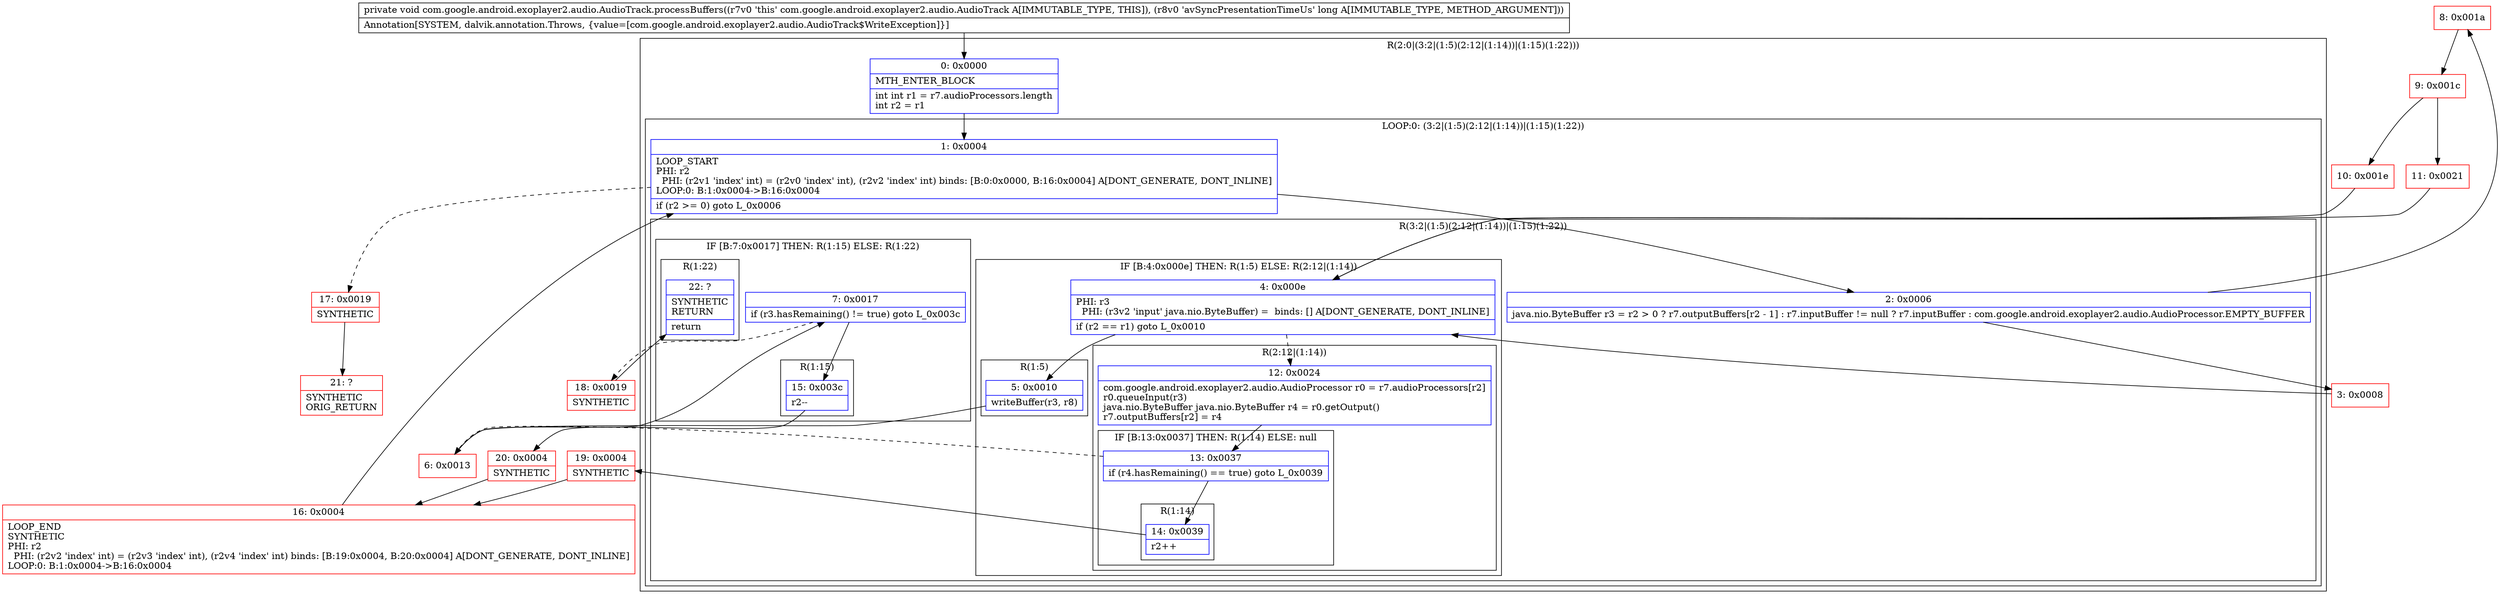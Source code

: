 digraph "CFG forcom.google.android.exoplayer2.audio.AudioTrack.processBuffers(J)V" {
subgraph cluster_Region_1530059218 {
label = "R(2:0|(3:2|(1:5)(2:12|(1:14))|(1:15)(1:22)))";
node [shape=record,color=blue];
Node_0 [shape=record,label="{0\:\ 0x0000|MTH_ENTER_BLOCK\l|int int r1 = r7.audioProcessors.length\lint r2 = r1\l}"];
subgraph cluster_LoopRegion_343678653 {
label = "LOOP:0: (3:2|(1:5)(2:12|(1:14))|(1:15)(1:22))";
node [shape=record,color=blue];
Node_1 [shape=record,label="{1\:\ 0x0004|LOOP_START\lPHI: r2 \l  PHI: (r2v1 'index' int) = (r2v0 'index' int), (r2v2 'index' int) binds: [B:0:0x0000, B:16:0x0004] A[DONT_GENERATE, DONT_INLINE]\lLOOP:0: B:1:0x0004\-\>B:16:0x0004\l|if (r2 \>= 0) goto L_0x0006\l}"];
subgraph cluster_Region_1827977853 {
label = "R(3:2|(1:5)(2:12|(1:14))|(1:15)(1:22))";
node [shape=record,color=blue];
Node_2 [shape=record,label="{2\:\ 0x0006|java.nio.ByteBuffer r3 = r2 \> 0 ? r7.outputBuffers[r2 \- 1] : r7.inputBuffer != null ? r7.inputBuffer : com.google.android.exoplayer2.audio.AudioProcessor.EMPTY_BUFFER\l}"];
subgraph cluster_IfRegion_2021658121 {
label = "IF [B:4:0x000e] THEN: R(1:5) ELSE: R(2:12|(1:14))";
node [shape=record,color=blue];
Node_4 [shape=record,label="{4\:\ 0x000e|PHI: r3 \l  PHI: (r3v2 'input' java.nio.ByteBuffer) =  binds: [] A[DONT_GENERATE, DONT_INLINE]\l|if (r2 == r1) goto L_0x0010\l}"];
subgraph cluster_Region_52002864 {
label = "R(1:5)";
node [shape=record,color=blue];
Node_5 [shape=record,label="{5\:\ 0x0010|writeBuffer(r3, r8)\l}"];
}
subgraph cluster_Region_937464731 {
label = "R(2:12|(1:14))";
node [shape=record,color=blue];
Node_12 [shape=record,label="{12\:\ 0x0024|com.google.android.exoplayer2.audio.AudioProcessor r0 = r7.audioProcessors[r2]\lr0.queueInput(r3)\ljava.nio.ByteBuffer java.nio.ByteBuffer r4 = r0.getOutput()\lr7.outputBuffers[r2] = r4\l}"];
subgraph cluster_IfRegion_1049265355 {
label = "IF [B:13:0x0037] THEN: R(1:14) ELSE: null";
node [shape=record,color=blue];
Node_13 [shape=record,label="{13\:\ 0x0037|if (r4.hasRemaining() == true) goto L_0x0039\l}"];
subgraph cluster_Region_1616339715 {
label = "R(1:14)";
node [shape=record,color=blue];
Node_14 [shape=record,label="{14\:\ 0x0039|r2++\l}"];
}
}
}
}
subgraph cluster_IfRegion_2011496216 {
label = "IF [B:7:0x0017] THEN: R(1:15) ELSE: R(1:22)";
node [shape=record,color=blue];
Node_7 [shape=record,label="{7\:\ 0x0017|if (r3.hasRemaining() != true) goto L_0x003c\l}"];
subgraph cluster_Region_1506652191 {
label = "R(1:15)";
node [shape=record,color=blue];
Node_15 [shape=record,label="{15\:\ 0x003c|r2\-\-\l}"];
}
subgraph cluster_Region_763320187 {
label = "R(1:22)";
node [shape=record,color=blue];
Node_22 [shape=record,label="{22\:\ ?|SYNTHETIC\lRETURN\l|return\l}"];
}
}
}
}
}
Node_3 [shape=record,color=red,label="{3\:\ 0x0008}"];
Node_6 [shape=record,color=red,label="{6\:\ 0x0013}"];
Node_8 [shape=record,color=red,label="{8\:\ 0x001a}"];
Node_9 [shape=record,color=red,label="{9\:\ 0x001c}"];
Node_10 [shape=record,color=red,label="{10\:\ 0x001e}"];
Node_11 [shape=record,color=red,label="{11\:\ 0x0021}"];
Node_16 [shape=record,color=red,label="{16\:\ 0x0004|LOOP_END\lSYNTHETIC\lPHI: r2 \l  PHI: (r2v2 'index' int) = (r2v3 'index' int), (r2v4 'index' int) binds: [B:19:0x0004, B:20:0x0004] A[DONT_GENERATE, DONT_INLINE]\lLOOP:0: B:1:0x0004\-\>B:16:0x0004\l}"];
Node_17 [shape=record,color=red,label="{17\:\ 0x0019|SYNTHETIC\l}"];
Node_18 [shape=record,color=red,label="{18\:\ 0x0019|SYNTHETIC\l}"];
Node_19 [shape=record,color=red,label="{19\:\ 0x0004|SYNTHETIC\l}"];
Node_20 [shape=record,color=red,label="{20\:\ 0x0004|SYNTHETIC\l}"];
Node_21 [shape=record,color=red,label="{21\:\ ?|SYNTHETIC\lORIG_RETURN\l}"];
MethodNode[shape=record,label="{private void com.google.android.exoplayer2.audio.AudioTrack.processBuffers((r7v0 'this' com.google.android.exoplayer2.audio.AudioTrack A[IMMUTABLE_TYPE, THIS]), (r8v0 'avSyncPresentationTimeUs' long A[IMMUTABLE_TYPE, METHOD_ARGUMENT]))  | Annotation[SYSTEM, dalvik.annotation.Throws, \{value=[com.google.android.exoplayer2.audio.AudioTrack$WriteException]\}]\l}"];
MethodNode -> Node_0;
Node_0 -> Node_1;
Node_1 -> Node_2;
Node_1 -> Node_17[style=dashed];
Node_2 -> Node_3;
Node_2 -> Node_8;
Node_4 -> Node_5;
Node_4 -> Node_12[style=dashed];
Node_5 -> Node_6;
Node_12 -> Node_13;
Node_13 -> Node_6[style=dashed];
Node_13 -> Node_14;
Node_14 -> Node_19;
Node_7 -> Node_15;
Node_7 -> Node_18[style=dashed];
Node_15 -> Node_20;
Node_3 -> Node_4;
Node_6 -> Node_7;
Node_8 -> Node_9;
Node_9 -> Node_10;
Node_9 -> Node_11;
Node_10 -> Node_4;
Node_11 -> Node_4;
Node_16 -> Node_1;
Node_17 -> Node_21;
Node_18 -> Node_22;
Node_19 -> Node_16;
Node_20 -> Node_16;
}


